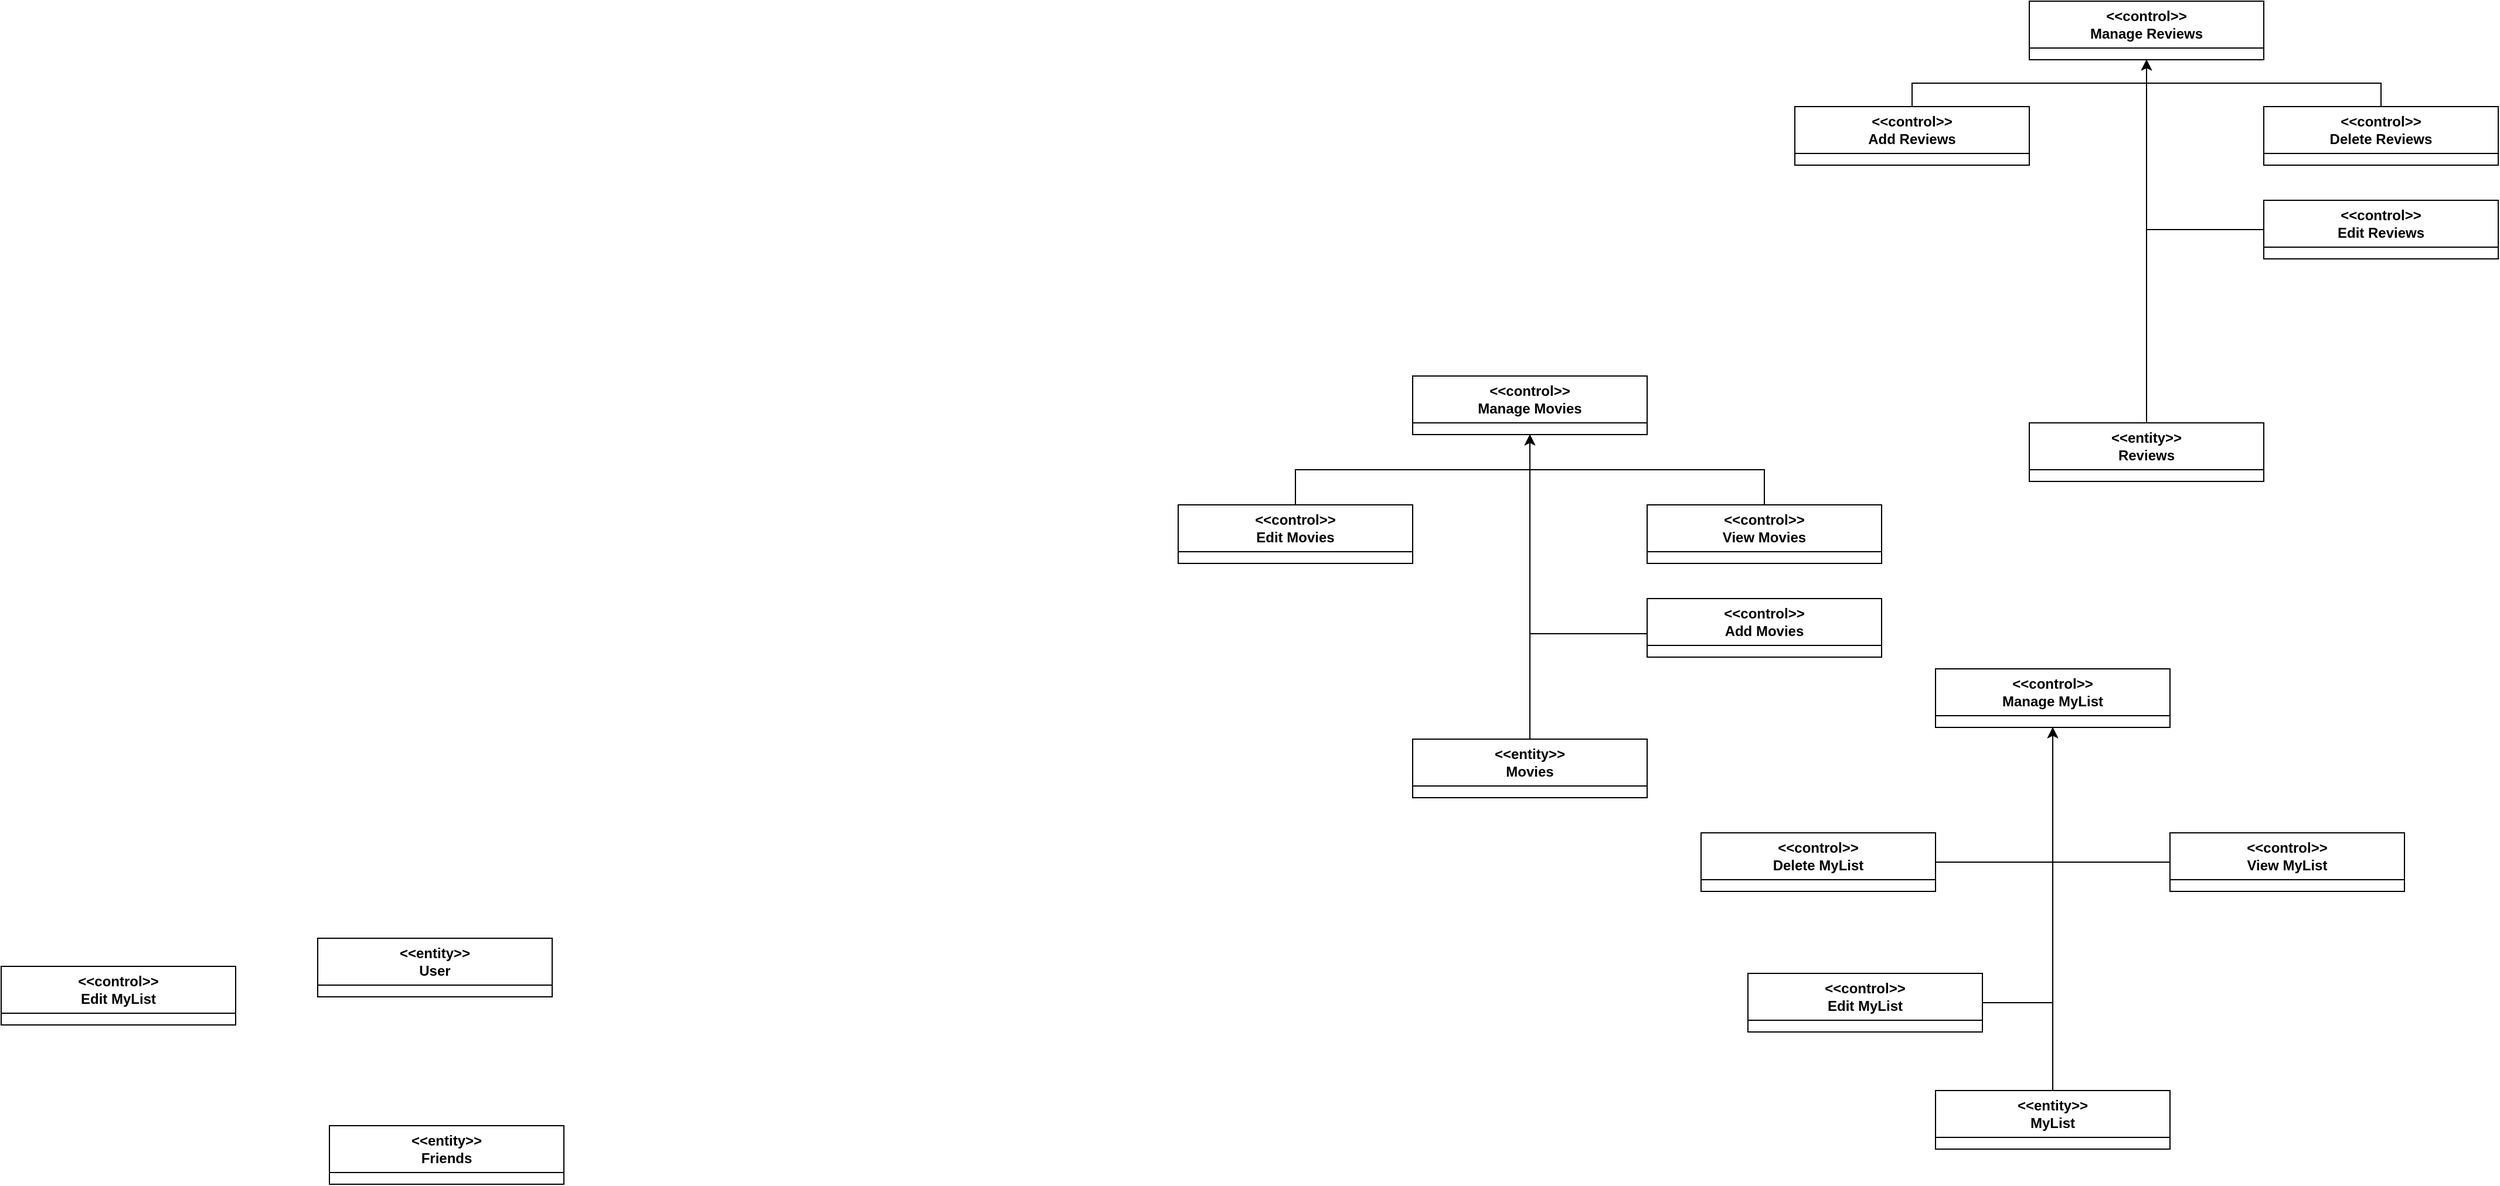 <mxfile version="22.1.8" type="github">
  <diagram name="Page-1" id="U44AKlqPYRK6XK5reMsL">
    <mxGraphModel dx="1231" dy="1878" grid="1" gridSize="10" guides="1" tooltips="1" connect="1" arrows="1" fold="1" page="1" pageScale="1" pageWidth="1169" pageHeight="827" math="0" shadow="0">
      <root>
        <mxCell id="0" />
        <mxCell id="1" parent="0" />
        <mxCell id="hbKF5pfbyNxAoD32uOXb-2" value="&amp;lt;&amp;lt;entity&amp;gt;&amp;gt;&lt;br&gt;User" style="swimlane;whiteSpace=wrap;html=1;startSize=40;" vertex="1" parent="1">
          <mxGeometry x="420" y="340" width="200" height="50" as="geometry" />
        </mxCell>
        <mxCell id="hbKF5pfbyNxAoD32uOXb-5" value="&amp;lt;&amp;lt;entity&amp;gt;&amp;gt;&lt;br&gt;Friends" style="swimlane;whiteSpace=wrap;html=1;startSize=40;" vertex="1" parent="1">
          <mxGeometry x="430" y="500" width="200" height="50" as="geometry" />
        </mxCell>
        <mxCell id="hbKF5pfbyNxAoD32uOXb-8" value="&amp;lt;&amp;lt;control&amp;gt;&amp;gt;&lt;br&gt;Edit MyList" style="swimlane;whiteSpace=wrap;html=1;startSize=40;" vertex="1" parent="1">
          <mxGeometry x="150" y="364" width="200" height="50" as="geometry" />
        </mxCell>
        <mxCell id="hbKF5pfbyNxAoD32uOXb-17" value="" style="group" vertex="1" connectable="0" parent="1">
          <mxGeometry x="1600" y="110" width="600" height="410" as="geometry" />
        </mxCell>
        <mxCell id="hbKF5pfbyNxAoD32uOXb-4" value="&amp;lt;&amp;lt;entity&amp;gt;&amp;gt;&lt;br&gt;MyList" style="swimlane;whiteSpace=wrap;html=1;startSize=40;" vertex="1" parent="hbKF5pfbyNxAoD32uOXb-17">
          <mxGeometry x="200" y="360" width="200" height="50" as="geometry" />
        </mxCell>
        <mxCell id="hbKF5pfbyNxAoD32uOXb-6" value="&amp;lt;&amp;lt;control&amp;gt;&amp;gt;&lt;br&gt;View MyList" style="swimlane;whiteSpace=wrap;html=1;startSize=40;" vertex="1" parent="hbKF5pfbyNxAoD32uOXb-17">
          <mxGeometry x="400" y="140" width="200" height="50" as="geometry" />
        </mxCell>
        <mxCell id="hbKF5pfbyNxAoD32uOXb-7" value="&amp;lt;&amp;lt;control&amp;gt;&amp;gt;&lt;br&gt;Manage MyList" style="swimlane;whiteSpace=wrap;html=1;startSize=40;" vertex="1" parent="hbKF5pfbyNxAoD32uOXb-17">
          <mxGeometry x="200" width="200" height="50" as="geometry" />
        </mxCell>
        <mxCell id="hbKF5pfbyNxAoD32uOXb-16" style="edgeStyle=orthogonalEdgeStyle;rounded=0;orthogonalLoop=1;jettySize=auto;html=1;entryX=0.5;entryY=1;entryDx=0;entryDy=0;" edge="1" parent="hbKF5pfbyNxAoD32uOXb-17" source="hbKF5pfbyNxAoD32uOXb-4" target="hbKF5pfbyNxAoD32uOXb-7">
          <mxGeometry relative="1" as="geometry" />
        </mxCell>
        <mxCell id="hbKF5pfbyNxAoD32uOXb-11" style="edgeStyle=orthogonalEdgeStyle;rounded=0;orthogonalLoop=1;jettySize=auto;html=1;entryX=0.5;entryY=1;entryDx=0;entryDy=0;" edge="1" parent="hbKF5pfbyNxAoD32uOXb-17" source="hbKF5pfbyNxAoD32uOXb-6" target="hbKF5pfbyNxAoD32uOXb-7">
          <mxGeometry relative="1" as="geometry">
            <Array as="points">
              <mxPoint x="300" y="165" />
            </Array>
          </mxGeometry>
        </mxCell>
        <mxCell id="hbKF5pfbyNxAoD32uOXb-14" style="edgeStyle=orthogonalEdgeStyle;rounded=0;orthogonalLoop=1;jettySize=auto;html=1;entryX=0.5;entryY=1;entryDx=0;entryDy=0;" edge="1" parent="hbKF5pfbyNxAoD32uOXb-17" source="hbKF5pfbyNxAoD32uOXb-9" target="hbKF5pfbyNxAoD32uOXb-7">
          <mxGeometry relative="1" as="geometry">
            <Array as="points">
              <mxPoint x="300" y="285" />
            </Array>
          </mxGeometry>
        </mxCell>
        <mxCell id="hbKF5pfbyNxAoD32uOXb-9" value="&amp;lt;&amp;lt;control&amp;gt;&amp;gt;&lt;br&gt;Edit MyList" style="swimlane;whiteSpace=wrap;html=1;startSize=40;" vertex="1" parent="hbKF5pfbyNxAoD32uOXb-17">
          <mxGeometry x="40" y="260" width="200" height="50" as="geometry" />
        </mxCell>
        <mxCell id="hbKF5pfbyNxAoD32uOXb-12" style="edgeStyle=orthogonalEdgeStyle;rounded=0;orthogonalLoop=1;jettySize=auto;html=1;entryX=0.5;entryY=1;entryDx=0;entryDy=0;" edge="1" parent="hbKF5pfbyNxAoD32uOXb-17" source="hbKF5pfbyNxAoD32uOXb-10" target="hbKF5pfbyNxAoD32uOXb-7">
          <mxGeometry relative="1" as="geometry">
            <Array as="points">
              <mxPoint x="300" y="165" />
            </Array>
          </mxGeometry>
        </mxCell>
        <mxCell id="hbKF5pfbyNxAoD32uOXb-10" value="&amp;lt;&amp;lt;control&amp;gt;&amp;gt;&lt;br&gt;Delete MyList" style="swimlane;whiteSpace=wrap;html=1;startSize=40;" vertex="1" parent="hbKF5pfbyNxAoD32uOXb-17">
          <mxGeometry y="140" width="200" height="50" as="geometry" />
        </mxCell>
        <mxCell id="hbKF5pfbyNxAoD32uOXb-36" value="" style="group" vertex="1" connectable="0" parent="1">
          <mxGeometry x="1154" y="-140" width="600" height="360" as="geometry" />
        </mxCell>
        <mxCell id="hbKF5pfbyNxAoD32uOXb-1" value="&amp;lt;&amp;lt;entity&amp;gt;&amp;gt;&lt;br&gt;Movies" style="swimlane;whiteSpace=wrap;html=1;startSize=40;" vertex="1" parent="hbKF5pfbyNxAoD32uOXb-36">
          <mxGeometry x="200" y="310" width="200" height="50" as="geometry" />
        </mxCell>
        <mxCell id="hbKF5pfbyNxAoD32uOXb-28" value="&amp;lt;&amp;lt;control&amp;gt;&amp;gt;&lt;br&gt;View Movies" style="swimlane;whiteSpace=wrap;html=1;startSize=40;" vertex="1" parent="hbKF5pfbyNxAoD32uOXb-36">
          <mxGeometry x="400" y="110" width="200" height="50" as="geometry" />
        </mxCell>
        <mxCell id="hbKF5pfbyNxAoD32uOXb-29" value="&amp;lt;&amp;lt;control&amp;gt;&amp;gt;&lt;br&gt;Edit Movies" style="swimlane;whiteSpace=wrap;html=1;startSize=40;" vertex="1" parent="hbKF5pfbyNxAoD32uOXb-36">
          <mxGeometry y="110" width="200" height="50" as="geometry" />
        </mxCell>
        <mxCell id="hbKF5pfbyNxAoD32uOXb-30" value="&amp;lt;&amp;lt;control&amp;gt;&amp;gt;&lt;br&gt;Add Movies" style="swimlane;whiteSpace=wrap;html=1;startSize=40;" vertex="1" parent="hbKF5pfbyNxAoD32uOXb-36">
          <mxGeometry x="400" y="190" width="200" height="50" as="geometry" />
        </mxCell>
        <mxCell id="hbKF5pfbyNxAoD32uOXb-31" value="&amp;lt;&amp;lt;control&amp;gt;&amp;gt;&lt;br&gt;Manage Movies" style="swimlane;whiteSpace=wrap;html=1;startSize=40;" vertex="1" parent="hbKF5pfbyNxAoD32uOXb-36">
          <mxGeometry x="200" width="200" height="50" as="geometry" />
        </mxCell>
        <mxCell id="hbKF5pfbyNxAoD32uOXb-35" style="edgeStyle=orthogonalEdgeStyle;rounded=0;orthogonalLoop=1;jettySize=auto;html=1;entryX=0.5;entryY=1;entryDx=0;entryDy=0;" edge="1" parent="hbKF5pfbyNxAoD32uOXb-36" source="hbKF5pfbyNxAoD32uOXb-1" target="hbKF5pfbyNxAoD32uOXb-31">
          <mxGeometry relative="1" as="geometry" />
        </mxCell>
        <mxCell id="hbKF5pfbyNxAoD32uOXb-33" style="edgeStyle=orthogonalEdgeStyle;rounded=0;orthogonalLoop=1;jettySize=auto;html=1;entryX=0.5;entryY=1;entryDx=0;entryDy=0;" edge="1" parent="hbKF5pfbyNxAoD32uOXb-36" source="hbKF5pfbyNxAoD32uOXb-28" target="hbKF5pfbyNxAoD32uOXb-31">
          <mxGeometry relative="1" as="geometry" />
        </mxCell>
        <mxCell id="hbKF5pfbyNxAoD32uOXb-32" style="edgeStyle=orthogonalEdgeStyle;rounded=0;orthogonalLoop=1;jettySize=auto;html=1;entryX=0.5;entryY=1;entryDx=0;entryDy=0;" edge="1" parent="hbKF5pfbyNxAoD32uOXb-36" source="hbKF5pfbyNxAoD32uOXb-29" target="hbKF5pfbyNxAoD32uOXb-31">
          <mxGeometry relative="1" as="geometry" />
        </mxCell>
        <mxCell id="hbKF5pfbyNxAoD32uOXb-34" style="edgeStyle=orthogonalEdgeStyle;rounded=0;orthogonalLoop=1;jettySize=auto;html=1;entryX=0.5;entryY=1;entryDx=0;entryDy=0;exitX=0;exitY=0.5;exitDx=0;exitDy=0;" edge="1" parent="hbKF5pfbyNxAoD32uOXb-36" source="hbKF5pfbyNxAoD32uOXb-30" target="hbKF5pfbyNxAoD32uOXb-31">
          <mxGeometry relative="1" as="geometry">
            <Array as="points">
              <mxPoint x="400" y="220" />
              <mxPoint x="300" y="220" />
            </Array>
          </mxGeometry>
        </mxCell>
        <mxCell id="hbKF5pfbyNxAoD32uOXb-45" value="" style="group" vertex="1" connectable="0" parent="1">
          <mxGeometry x="1680" y="-460" width="600" height="410" as="geometry" />
        </mxCell>
        <mxCell id="hbKF5pfbyNxAoD32uOXb-3" value="&amp;lt;&amp;lt;entity&amp;gt;&amp;gt;&lt;br&gt;Reviews" style="swimlane;whiteSpace=wrap;html=1;startSize=40;" vertex="1" parent="hbKF5pfbyNxAoD32uOXb-45">
          <mxGeometry x="200" y="360" width="200" height="50" as="geometry" />
        </mxCell>
        <mxCell id="hbKF5pfbyNxAoD32uOXb-37" value="&amp;lt;&amp;lt;control&amp;gt;&amp;gt;&lt;br&gt;Manage Reviews" style="swimlane;whiteSpace=wrap;html=1;startSize=40;" vertex="1" parent="hbKF5pfbyNxAoD32uOXb-45">
          <mxGeometry x="200" width="200" height="50" as="geometry" />
        </mxCell>
        <mxCell id="hbKF5pfbyNxAoD32uOXb-44" style="edgeStyle=orthogonalEdgeStyle;rounded=0;orthogonalLoop=1;jettySize=auto;html=1;entryX=0.5;entryY=1;entryDx=0;entryDy=0;" edge="1" parent="hbKF5pfbyNxAoD32uOXb-45" source="hbKF5pfbyNxAoD32uOXb-3" target="hbKF5pfbyNxAoD32uOXb-37">
          <mxGeometry relative="1" as="geometry" />
        </mxCell>
        <mxCell id="hbKF5pfbyNxAoD32uOXb-42" style="edgeStyle=orthogonalEdgeStyle;rounded=0;orthogonalLoop=1;jettySize=auto;html=1;entryX=0.5;entryY=1;entryDx=0;entryDy=0;" edge="1" parent="hbKF5pfbyNxAoD32uOXb-45" source="hbKF5pfbyNxAoD32uOXb-38" target="hbKF5pfbyNxAoD32uOXb-37">
          <mxGeometry relative="1" as="geometry" />
        </mxCell>
        <mxCell id="hbKF5pfbyNxAoD32uOXb-38" value="&amp;lt;&amp;lt;control&amp;gt;&amp;gt;&lt;br&gt;Add Reviews" style="swimlane;whiteSpace=wrap;html=1;startSize=40;" vertex="1" parent="hbKF5pfbyNxAoD32uOXb-45">
          <mxGeometry y="90" width="200" height="50" as="geometry" />
        </mxCell>
        <mxCell id="hbKF5pfbyNxAoD32uOXb-41" style="edgeStyle=orthogonalEdgeStyle;rounded=0;orthogonalLoop=1;jettySize=auto;html=1;entryX=0.5;entryY=1;entryDx=0;entryDy=0;" edge="1" parent="hbKF5pfbyNxAoD32uOXb-45" source="hbKF5pfbyNxAoD32uOXb-39" target="hbKF5pfbyNxAoD32uOXb-37">
          <mxGeometry relative="1" as="geometry" />
        </mxCell>
        <mxCell id="hbKF5pfbyNxAoD32uOXb-39" value="&amp;lt;&amp;lt;control&amp;gt;&amp;gt;&lt;br&gt;Delete Reviews" style="swimlane;whiteSpace=wrap;html=1;startSize=40;" vertex="1" parent="hbKF5pfbyNxAoD32uOXb-45">
          <mxGeometry x="400" y="90" width="200" height="50" as="geometry" />
        </mxCell>
        <mxCell id="hbKF5pfbyNxAoD32uOXb-43" style="edgeStyle=orthogonalEdgeStyle;rounded=0;orthogonalLoop=1;jettySize=auto;html=1;entryX=0.5;entryY=1;entryDx=0;entryDy=0;" edge="1" parent="hbKF5pfbyNxAoD32uOXb-45" source="hbKF5pfbyNxAoD32uOXb-40" target="hbKF5pfbyNxAoD32uOXb-37">
          <mxGeometry relative="1" as="geometry">
            <Array as="points">
              <mxPoint x="300" y="195" />
            </Array>
          </mxGeometry>
        </mxCell>
        <mxCell id="hbKF5pfbyNxAoD32uOXb-40" value="&amp;lt;&amp;lt;control&amp;gt;&amp;gt;&lt;br&gt;Edit Reviews" style="swimlane;whiteSpace=wrap;html=1;startSize=40;" vertex="1" parent="hbKF5pfbyNxAoD32uOXb-45">
          <mxGeometry x="400" y="170" width="200" height="50" as="geometry" />
        </mxCell>
      </root>
    </mxGraphModel>
  </diagram>
</mxfile>
